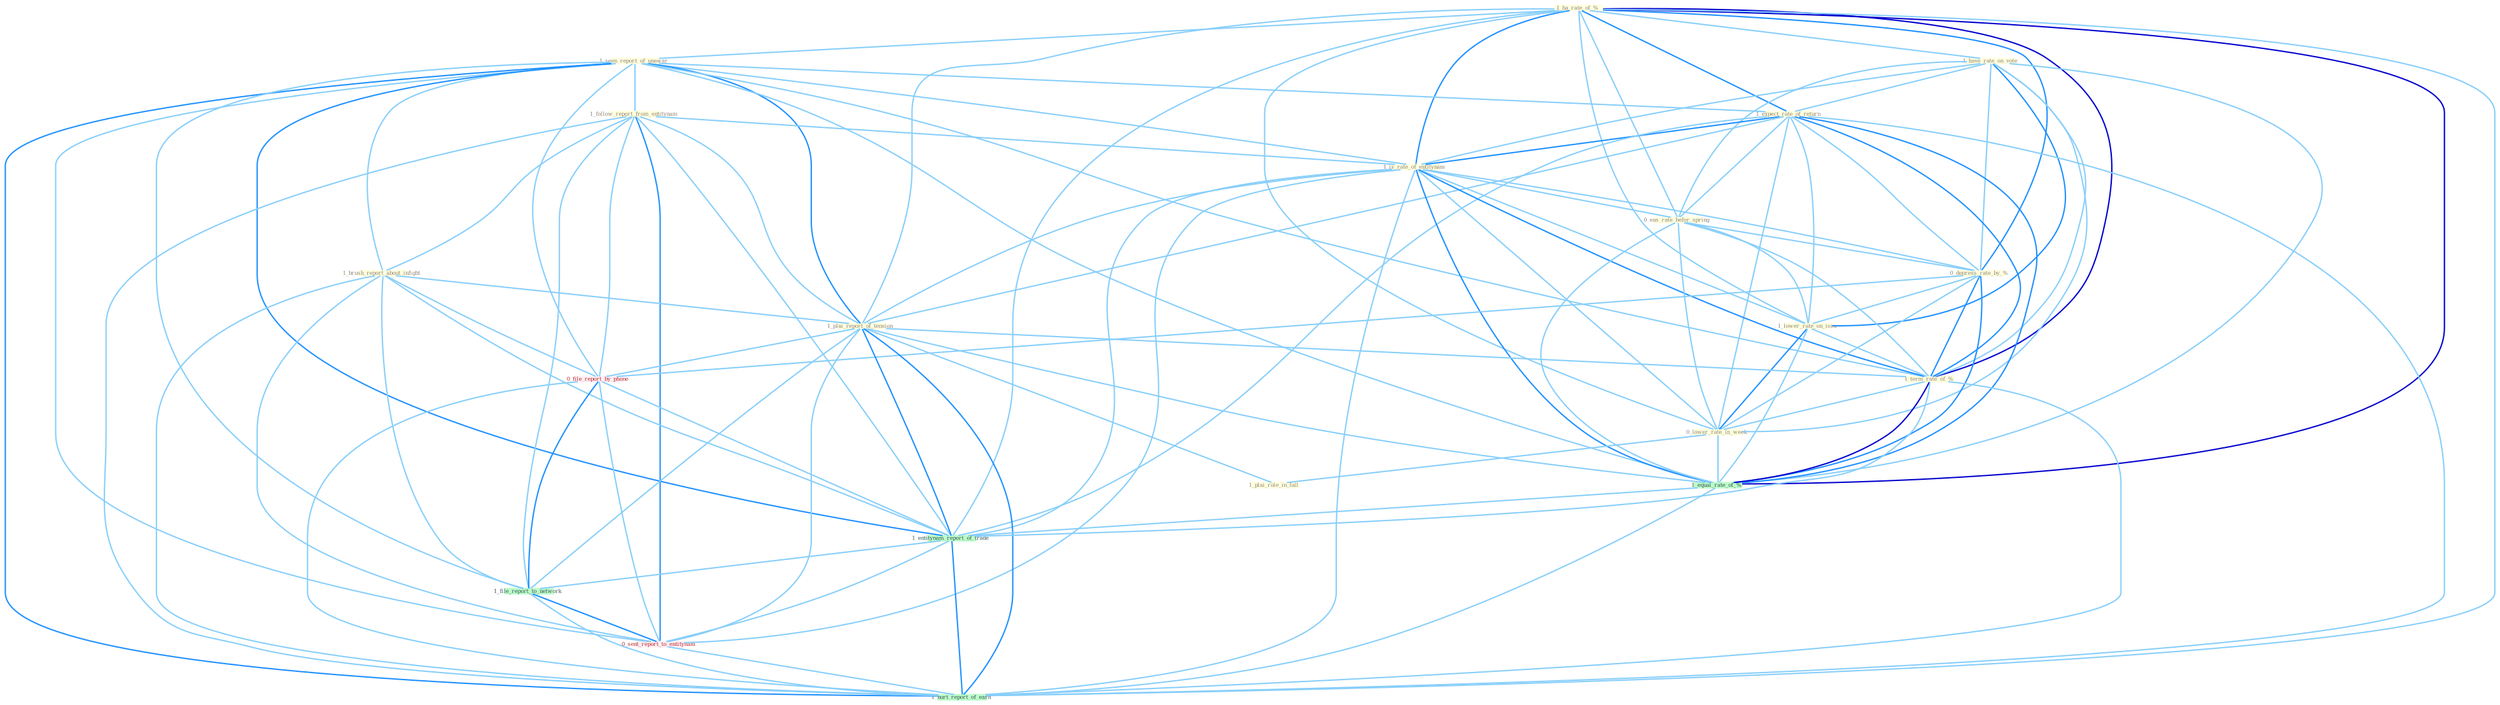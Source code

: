 Graph G{ 
    node
    [shape=polygon,style=filled,width=.5,height=.06,color="#BDFCC9",fixedsize=true,fontsize=4,
    fontcolor="#2f4f4f"];
    {node
    [color="#ffffe0", fontcolor="#8b7d6b"] "1_ha_rate_of_% " "1_seen_report_of_unawar " "1_follow_report_from_entitynam " "1_brush_report_about_infight " "1_have_rate_on_vote " "1_expect_rate_of_return " "1_is_rate_of_entitynam " "0_eas_rate_befor_spring " "0_depress_rate_by_% " "1_lower_rate_on_issu " "1_plai_report_of_tension " "1_term_rate_of_% " "0_lower_rate_in_week " "1_plai_role_in_fall "}
{node [color="#fff0f5", fontcolor="#b22222"] "0_file_report_by_phone " "0_sent_report_to_entitynam "}
edge [color="#B0E2FF"];

	"1_ha_rate_of_% " -- "1_seen_report_of_unawar " [w="1", color="#87cefa" ];
	"1_ha_rate_of_% " -- "1_have_rate_on_vote " [w="1", color="#87cefa" ];
	"1_ha_rate_of_% " -- "1_expect_rate_of_return " [w="2", color="#1e90ff" , len=0.8];
	"1_ha_rate_of_% " -- "1_is_rate_of_entitynam " [w="2", color="#1e90ff" , len=0.8];
	"1_ha_rate_of_% " -- "0_eas_rate_befor_spring " [w="1", color="#87cefa" ];
	"1_ha_rate_of_% " -- "0_depress_rate_by_% " [w="2", color="#1e90ff" , len=0.8];
	"1_ha_rate_of_% " -- "1_lower_rate_on_issu " [w="1", color="#87cefa" ];
	"1_ha_rate_of_% " -- "1_plai_report_of_tension " [w="1", color="#87cefa" ];
	"1_ha_rate_of_% " -- "1_term_rate_of_% " [w="3", color="#0000cd" , len=0.6];
	"1_ha_rate_of_% " -- "0_lower_rate_in_week " [w="1", color="#87cefa" ];
	"1_ha_rate_of_% " -- "1_equal_rate_of_% " [w="3", color="#0000cd" , len=0.6];
	"1_ha_rate_of_% " -- "1_entitynam_report_of_trade " [w="1", color="#87cefa" ];
	"1_ha_rate_of_% " -- "1_hurt_report_of_earn " [w="1", color="#87cefa" ];
	"1_seen_report_of_unawar " -- "1_follow_report_from_entitynam " [w="1", color="#87cefa" ];
	"1_seen_report_of_unawar " -- "1_brush_report_about_infight " [w="1", color="#87cefa" ];
	"1_seen_report_of_unawar " -- "1_expect_rate_of_return " [w="1", color="#87cefa" ];
	"1_seen_report_of_unawar " -- "1_is_rate_of_entitynam " [w="1", color="#87cefa" ];
	"1_seen_report_of_unawar " -- "1_plai_report_of_tension " [w="2", color="#1e90ff" , len=0.8];
	"1_seen_report_of_unawar " -- "1_term_rate_of_% " [w="1", color="#87cefa" ];
	"1_seen_report_of_unawar " -- "0_file_report_by_phone " [w="1", color="#87cefa" ];
	"1_seen_report_of_unawar " -- "1_equal_rate_of_% " [w="1", color="#87cefa" ];
	"1_seen_report_of_unawar " -- "1_entitynam_report_of_trade " [w="2", color="#1e90ff" , len=0.8];
	"1_seen_report_of_unawar " -- "1_file_report_to_network " [w="1", color="#87cefa" ];
	"1_seen_report_of_unawar " -- "0_sent_report_to_entitynam " [w="1", color="#87cefa" ];
	"1_seen_report_of_unawar " -- "1_hurt_report_of_earn " [w="2", color="#1e90ff" , len=0.8];
	"1_follow_report_from_entitynam " -- "1_brush_report_about_infight " [w="1", color="#87cefa" ];
	"1_follow_report_from_entitynam " -- "1_is_rate_of_entitynam " [w="1", color="#87cefa" ];
	"1_follow_report_from_entitynam " -- "1_plai_report_of_tension " [w="1", color="#87cefa" ];
	"1_follow_report_from_entitynam " -- "0_file_report_by_phone " [w="1", color="#87cefa" ];
	"1_follow_report_from_entitynam " -- "1_entitynam_report_of_trade " [w="1", color="#87cefa" ];
	"1_follow_report_from_entitynam " -- "1_file_report_to_network " [w="1", color="#87cefa" ];
	"1_follow_report_from_entitynam " -- "0_sent_report_to_entitynam " [w="2", color="#1e90ff" , len=0.8];
	"1_follow_report_from_entitynam " -- "1_hurt_report_of_earn " [w="1", color="#87cefa" ];
	"1_brush_report_about_infight " -- "1_plai_report_of_tension " [w="1", color="#87cefa" ];
	"1_brush_report_about_infight " -- "0_file_report_by_phone " [w="1", color="#87cefa" ];
	"1_brush_report_about_infight " -- "1_entitynam_report_of_trade " [w="1", color="#87cefa" ];
	"1_brush_report_about_infight " -- "1_file_report_to_network " [w="1", color="#87cefa" ];
	"1_brush_report_about_infight " -- "0_sent_report_to_entitynam " [w="1", color="#87cefa" ];
	"1_brush_report_about_infight " -- "1_hurt_report_of_earn " [w="1", color="#87cefa" ];
	"1_have_rate_on_vote " -- "1_expect_rate_of_return " [w="1", color="#87cefa" ];
	"1_have_rate_on_vote " -- "1_is_rate_of_entitynam " [w="1", color="#87cefa" ];
	"1_have_rate_on_vote " -- "0_eas_rate_befor_spring " [w="1", color="#87cefa" ];
	"1_have_rate_on_vote " -- "0_depress_rate_by_% " [w="1", color="#87cefa" ];
	"1_have_rate_on_vote " -- "1_lower_rate_on_issu " [w="2", color="#1e90ff" , len=0.8];
	"1_have_rate_on_vote " -- "1_term_rate_of_% " [w="1", color="#87cefa" ];
	"1_have_rate_on_vote " -- "0_lower_rate_in_week " [w="1", color="#87cefa" ];
	"1_have_rate_on_vote " -- "1_equal_rate_of_% " [w="1", color="#87cefa" ];
	"1_expect_rate_of_return " -- "1_is_rate_of_entitynam " [w="2", color="#1e90ff" , len=0.8];
	"1_expect_rate_of_return " -- "0_eas_rate_befor_spring " [w="1", color="#87cefa" ];
	"1_expect_rate_of_return " -- "0_depress_rate_by_% " [w="1", color="#87cefa" ];
	"1_expect_rate_of_return " -- "1_lower_rate_on_issu " [w="1", color="#87cefa" ];
	"1_expect_rate_of_return " -- "1_plai_report_of_tension " [w="1", color="#87cefa" ];
	"1_expect_rate_of_return " -- "1_term_rate_of_% " [w="2", color="#1e90ff" , len=0.8];
	"1_expect_rate_of_return " -- "0_lower_rate_in_week " [w="1", color="#87cefa" ];
	"1_expect_rate_of_return " -- "1_equal_rate_of_% " [w="2", color="#1e90ff" , len=0.8];
	"1_expect_rate_of_return " -- "1_entitynam_report_of_trade " [w="1", color="#87cefa" ];
	"1_expect_rate_of_return " -- "1_hurt_report_of_earn " [w="1", color="#87cefa" ];
	"1_is_rate_of_entitynam " -- "0_eas_rate_befor_spring " [w="1", color="#87cefa" ];
	"1_is_rate_of_entitynam " -- "0_depress_rate_by_% " [w="1", color="#87cefa" ];
	"1_is_rate_of_entitynam " -- "1_lower_rate_on_issu " [w="1", color="#87cefa" ];
	"1_is_rate_of_entitynam " -- "1_plai_report_of_tension " [w="1", color="#87cefa" ];
	"1_is_rate_of_entitynam " -- "1_term_rate_of_% " [w="2", color="#1e90ff" , len=0.8];
	"1_is_rate_of_entitynam " -- "0_lower_rate_in_week " [w="1", color="#87cefa" ];
	"1_is_rate_of_entitynam " -- "1_equal_rate_of_% " [w="2", color="#1e90ff" , len=0.8];
	"1_is_rate_of_entitynam " -- "1_entitynam_report_of_trade " [w="1", color="#87cefa" ];
	"1_is_rate_of_entitynam " -- "0_sent_report_to_entitynam " [w="1", color="#87cefa" ];
	"1_is_rate_of_entitynam " -- "1_hurt_report_of_earn " [w="1", color="#87cefa" ];
	"0_eas_rate_befor_spring " -- "0_depress_rate_by_% " [w="1", color="#87cefa" ];
	"0_eas_rate_befor_spring " -- "1_lower_rate_on_issu " [w="1", color="#87cefa" ];
	"0_eas_rate_befor_spring " -- "1_term_rate_of_% " [w="1", color="#87cefa" ];
	"0_eas_rate_befor_spring " -- "0_lower_rate_in_week " [w="1", color="#87cefa" ];
	"0_eas_rate_befor_spring " -- "1_equal_rate_of_% " [w="1", color="#87cefa" ];
	"0_depress_rate_by_% " -- "1_lower_rate_on_issu " [w="1", color="#87cefa" ];
	"0_depress_rate_by_% " -- "1_term_rate_of_% " [w="2", color="#1e90ff" , len=0.8];
	"0_depress_rate_by_% " -- "0_lower_rate_in_week " [w="1", color="#87cefa" ];
	"0_depress_rate_by_% " -- "0_file_report_by_phone " [w="1", color="#87cefa" ];
	"0_depress_rate_by_% " -- "1_equal_rate_of_% " [w="2", color="#1e90ff" , len=0.8];
	"1_lower_rate_on_issu " -- "1_term_rate_of_% " [w="1", color="#87cefa" ];
	"1_lower_rate_on_issu " -- "0_lower_rate_in_week " [w="2", color="#1e90ff" , len=0.8];
	"1_lower_rate_on_issu " -- "1_equal_rate_of_% " [w="1", color="#87cefa" ];
	"1_plai_report_of_tension " -- "1_term_rate_of_% " [w="1", color="#87cefa" ];
	"1_plai_report_of_tension " -- "1_plai_role_in_fall " [w="1", color="#87cefa" ];
	"1_plai_report_of_tension " -- "0_file_report_by_phone " [w="1", color="#87cefa" ];
	"1_plai_report_of_tension " -- "1_equal_rate_of_% " [w="1", color="#87cefa" ];
	"1_plai_report_of_tension " -- "1_entitynam_report_of_trade " [w="2", color="#1e90ff" , len=0.8];
	"1_plai_report_of_tension " -- "1_file_report_to_network " [w="1", color="#87cefa" ];
	"1_plai_report_of_tension " -- "0_sent_report_to_entitynam " [w="1", color="#87cefa" ];
	"1_plai_report_of_tension " -- "1_hurt_report_of_earn " [w="2", color="#1e90ff" , len=0.8];
	"1_term_rate_of_% " -- "0_lower_rate_in_week " [w="1", color="#87cefa" ];
	"1_term_rate_of_% " -- "1_equal_rate_of_% " [w="3", color="#0000cd" , len=0.6];
	"1_term_rate_of_% " -- "1_entitynam_report_of_trade " [w="1", color="#87cefa" ];
	"1_term_rate_of_% " -- "1_hurt_report_of_earn " [w="1", color="#87cefa" ];
	"0_lower_rate_in_week " -- "1_plai_role_in_fall " [w="1", color="#87cefa" ];
	"0_lower_rate_in_week " -- "1_equal_rate_of_% " [w="1", color="#87cefa" ];
	"0_file_report_by_phone " -- "1_entitynam_report_of_trade " [w="1", color="#87cefa" ];
	"0_file_report_by_phone " -- "1_file_report_to_network " [w="2", color="#1e90ff" , len=0.8];
	"0_file_report_by_phone " -- "0_sent_report_to_entitynam " [w="1", color="#87cefa" ];
	"0_file_report_by_phone " -- "1_hurt_report_of_earn " [w="1", color="#87cefa" ];
	"1_equal_rate_of_% " -- "1_entitynam_report_of_trade " [w="1", color="#87cefa" ];
	"1_equal_rate_of_% " -- "1_hurt_report_of_earn " [w="1", color="#87cefa" ];
	"1_entitynam_report_of_trade " -- "1_file_report_to_network " [w="1", color="#87cefa" ];
	"1_entitynam_report_of_trade " -- "0_sent_report_to_entitynam " [w="1", color="#87cefa" ];
	"1_entitynam_report_of_trade " -- "1_hurt_report_of_earn " [w="2", color="#1e90ff" , len=0.8];
	"1_file_report_to_network " -- "0_sent_report_to_entitynam " [w="2", color="#1e90ff" , len=0.8];
	"1_file_report_to_network " -- "1_hurt_report_of_earn " [w="1", color="#87cefa" ];
	"0_sent_report_to_entitynam " -- "1_hurt_report_of_earn " [w="1", color="#87cefa" ];
}